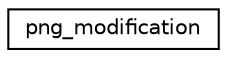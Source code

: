 digraph "Graphical Class Hierarchy"
{
  edge [fontname="Helvetica",fontsize="10",labelfontname="Helvetica",labelfontsize="10"];
  node [fontname="Helvetica",fontsize="10",shape=record];
  rankdir="LR";
  Node1 [label="png_modification",height=0.2,width=0.4,color="black", fillcolor="white", style="filled",URL="$structpng__modification.html"];
}
